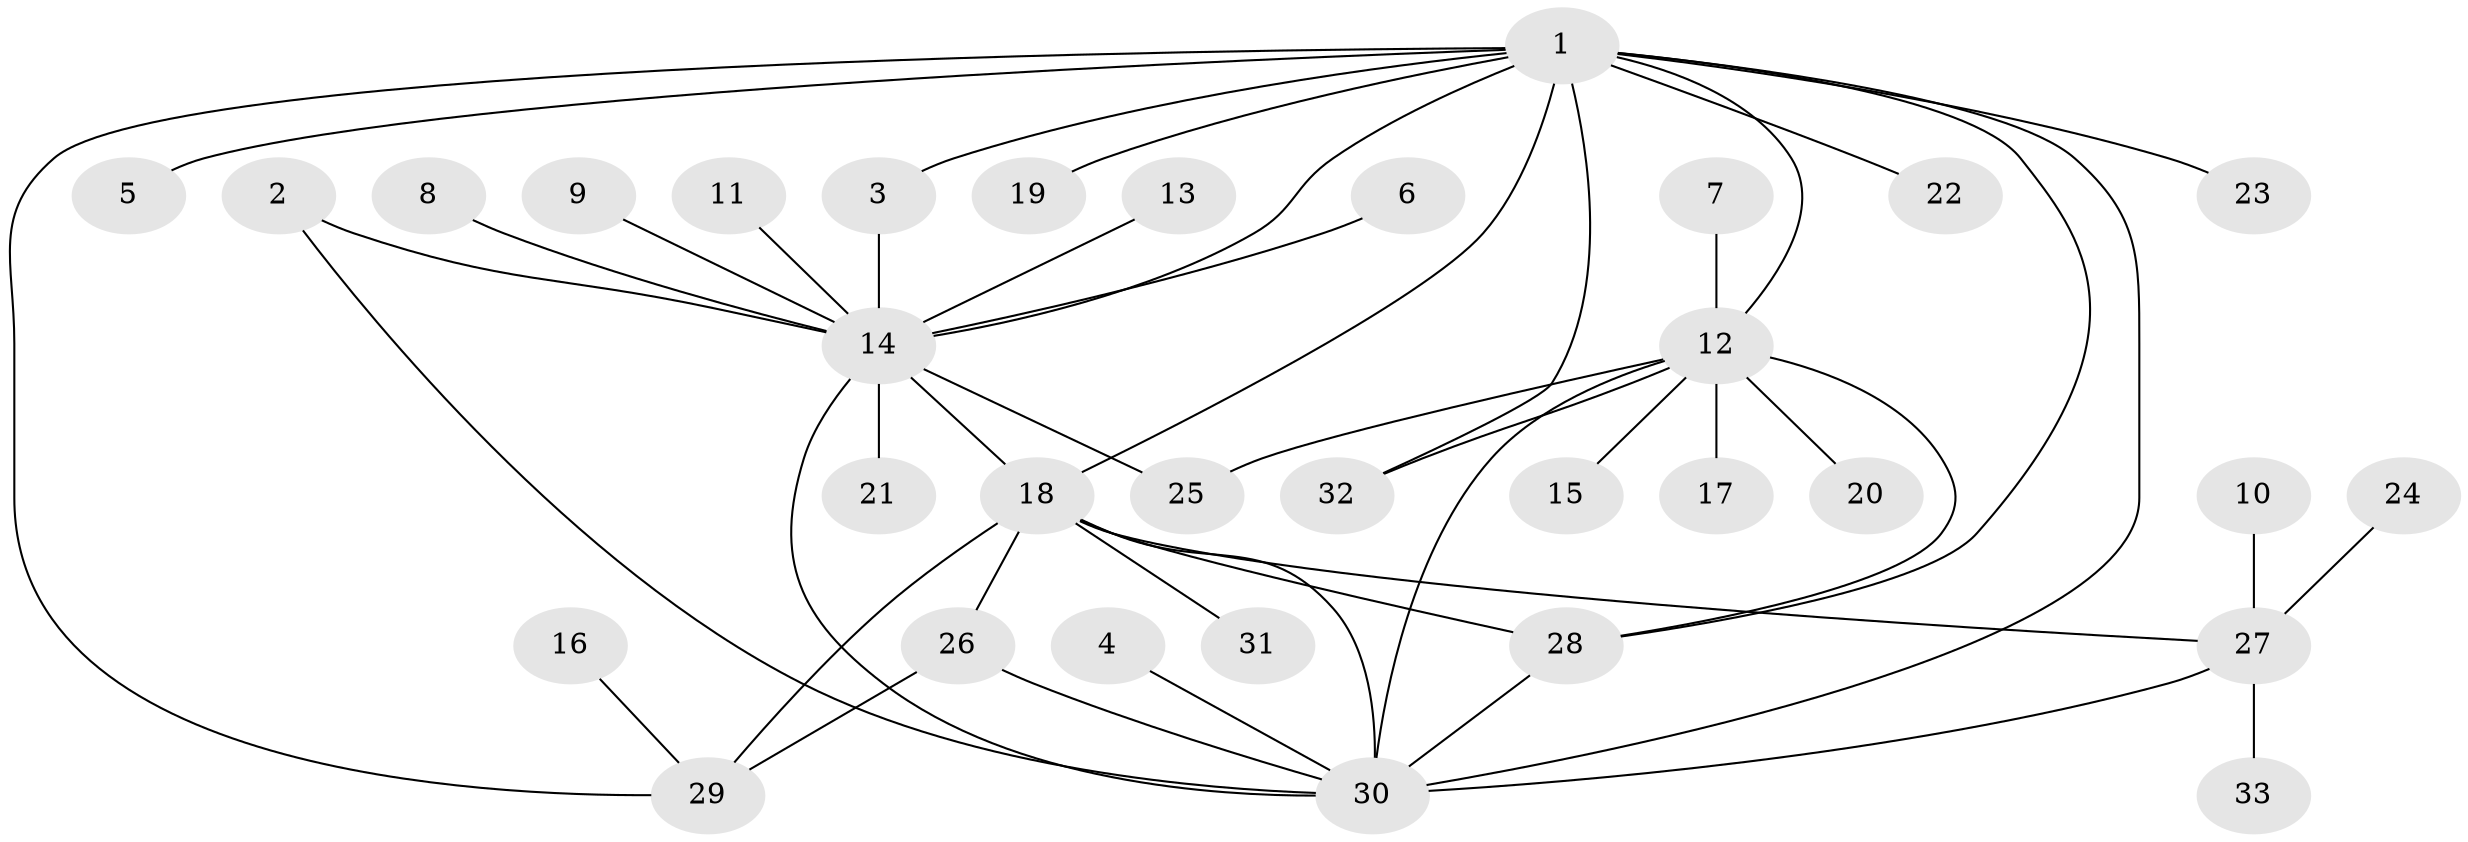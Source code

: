 // original degree distribution, {6: 0.045454545454545456, 5: 0.10606060606060606, 4: 0.030303030303030304, 8: 0.030303030303030304, 2: 0.18181818181818182, 10: 0.015151515151515152, 3: 0.07575757575757576, 11: 0.015151515151515152, 1: 0.5}
// Generated by graph-tools (version 1.1) at 2025/50/03/09/25 03:50:30]
// undirected, 33 vertices, 47 edges
graph export_dot {
graph [start="1"]
  node [color=gray90,style=filled];
  1;
  2;
  3;
  4;
  5;
  6;
  7;
  8;
  9;
  10;
  11;
  12;
  13;
  14;
  15;
  16;
  17;
  18;
  19;
  20;
  21;
  22;
  23;
  24;
  25;
  26;
  27;
  28;
  29;
  30;
  31;
  32;
  33;
  1 -- 3 [weight=1.0];
  1 -- 5 [weight=1.0];
  1 -- 12 [weight=1.0];
  1 -- 14 [weight=1.0];
  1 -- 18 [weight=1.0];
  1 -- 19 [weight=1.0];
  1 -- 22 [weight=1.0];
  1 -- 23 [weight=1.0];
  1 -- 28 [weight=1.0];
  1 -- 29 [weight=1.0];
  1 -- 30 [weight=1.0];
  1 -- 32 [weight=1.0];
  2 -- 14 [weight=1.0];
  2 -- 30 [weight=1.0];
  3 -- 14 [weight=1.0];
  4 -- 30 [weight=1.0];
  6 -- 14 [weight=1.0];
  7 -- 12 [weight=1.0];
  8 -- 14 [weight=1.0];
  9 -- 14 [weight=1.0];
  10 -- 27 [weight=1.0];
  11 -- 14 [weight=1.0];
  12 -- 15 [weight=1.0];
  12 -- 17 [weight=1.0];
  12 -- 20 [weight=1.0];
  12 -- 25 [weight=1.0];
  12 -- 28 [weight=2.0];
  12 -- 30 [weight=1.0];
  12 -- 32 [weight=1.0];
  13 -- 14 [weight=1.0];
  14 -- 18 [weight=1.0];
  14 -- 21 [weight=1.0];
  14 -- 25 [weight=1.0];
  14 -- 30 [weight=1.0];
  16 -- 29 [weight=1.0];
  18 -- 26 [weight=1.0];
  18 -- 27 [weight=1.0];
  18 -- 28 [weight=3.0];
  18 -- 29 [weight=1.0];
  18 -- 30 [weight=1.0];
  18 -- 31 [weight=1.0];
  24 -- 27 [weight=1.0];
  26 -- 29 [weight=1.0];
  26 -- 30 [weight=1.0];
  27 -- 30 [weight=1.0];
  27 -- 33 [weight=1.0];
  28 -- 30 [weight=1.0];
}

